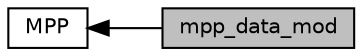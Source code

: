 digraph "mpp_data_mod"
{
  edge [fontname="Helvetica",fontsize="10",labelfontname="Helvetica",labelfontsize="10"];
  node [fontname="Helvetica",fontsize="10",shape=box];
  rankdir=LR;
  Node2 [label="MPP",height=0.2,width=0.4,color="black", fillcolor="white", style="filled",URL="$group__mpp.html",tooltip="Modules and associated files in the mpp directory."];
  Node1 [label="mpp_data_mod",height=0.2,width=0.4,color="black", fillcolor="grey75", style="filled", fontcolor="black",tooltip="Module to hold pointer and stack data for use in MPP modules."];
  Node2->Node1 [shape=plaintext, dir="back", style="solid"];
}
